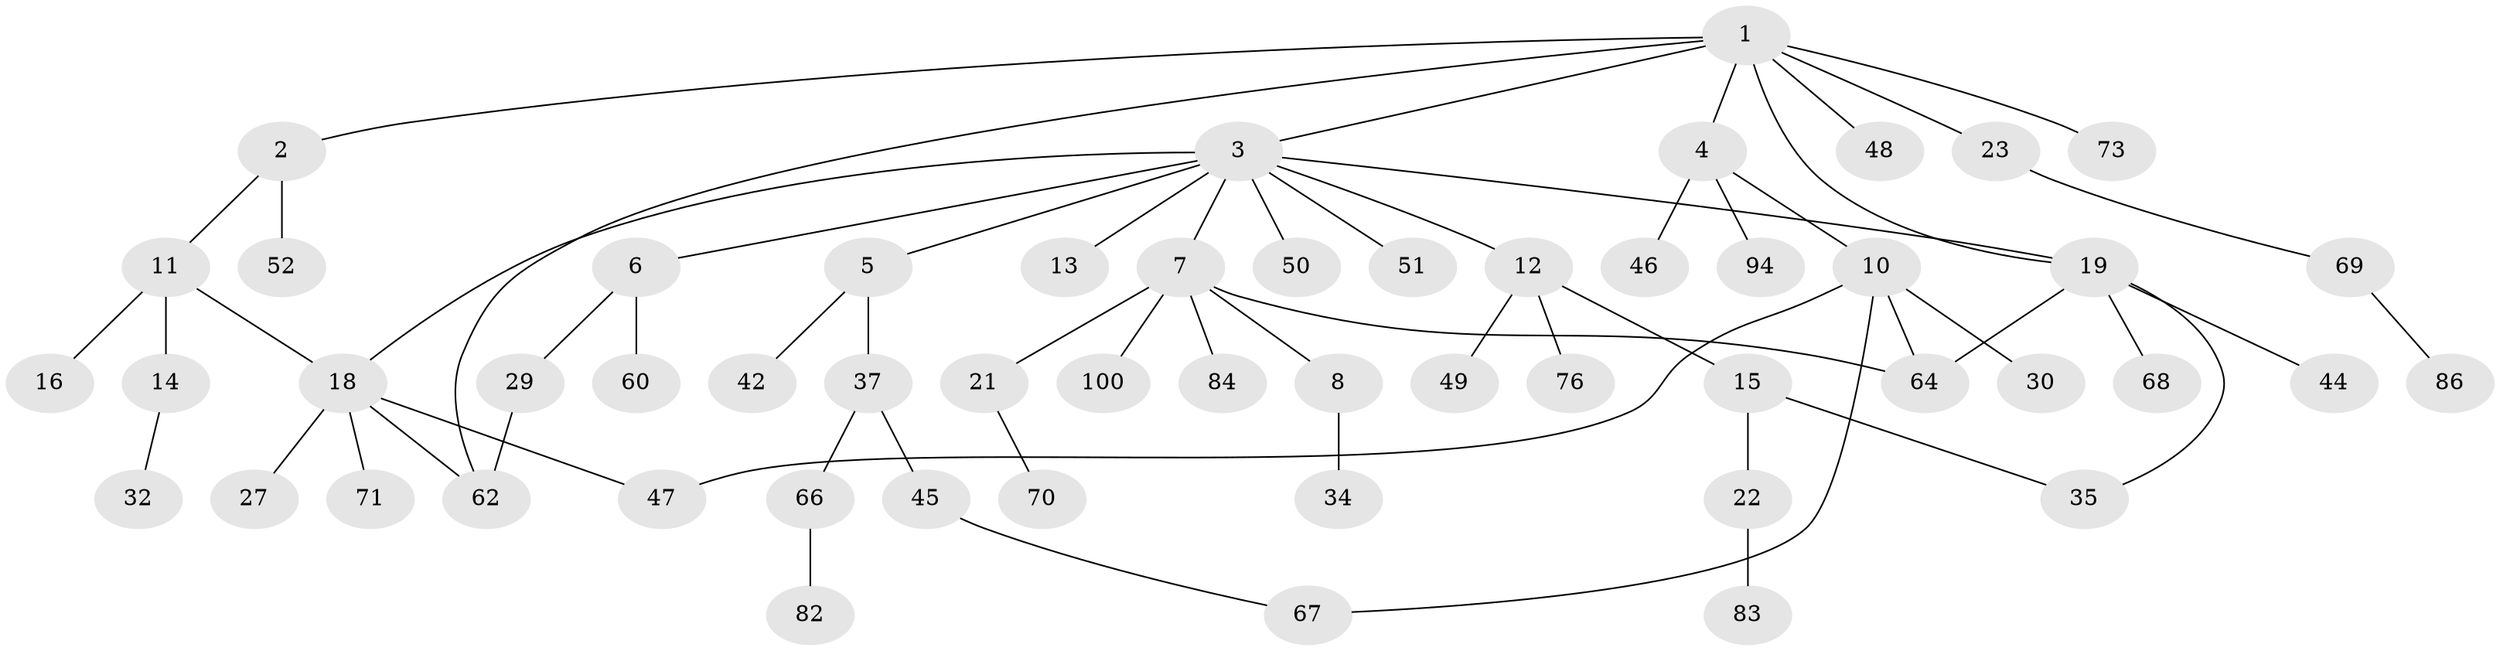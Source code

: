 // original degree distribution, {8: 0.009259259259259259, 3: 0.12037037037037036, 10: 0.009259259259259259, 4: 0.08333333333333333, 7: 0.009259259259259259, 2: 0.25925925925925924, 6: 0.009259259259259259, 1: 0.46296296296296297, 5: 0.037037037037037035}
// Generated by graph-tools (version 1.1) at 2025/17/03/04/25 18:17:04]
// undirected, 54 vertices, 62 edges
graph export_dot {
graph [start="1"]
  node [color=gray90,style=filled];
  1;
  2;
  3;
  4;
  5;
  6 [super="+40+9"];
  7 [super="+38"];
  8 [super="+78"];
  10 [super="+53+26+17+59+63"];
  11;
  12;
  13;
  14;
  15 [super="+41+91+65"];
  16 [super="+88"];
  18 [super="+39+20+36"];
  19 [super="+99+101+24"];
  21;
  22 [super="+25"];
  23 [super="+89+33"];
  27;
  29 [super="+31"];
  30 [super="+58"];
  32;
  34;
  35 [super="+87+104+57"];
  37 [super="+75+43+61"];
  42;
  44;
  45 [super="+56"];
  46;
  47 [super="+93"];
  48;
  49;
  50;
  51;
  52;
  60;
  62 [super="+90"];
  64 [super="+79+77"];
  66;
  67;
  68;
  69;
  70 [super="+81"];
  71;
  73 [super="+74+96"];
  76;
  82;
  83 [super="+103"];
  84;
  86;
  94;
  100;
  1 -- 2;
  1 -- 3;
  1 -- 4;
  1 -- 19;
  1 -- 23;
  1 -- 48;
  1 -- 73;
  1 -- 62;
  2 -- 11;
  2 -- 52;
  3 -- 5;
  3 -- 6;
  3 -- 7;
  3 -- 12;
  3 -- 13;
  3 -- 50;
  3 -- 51;
  3 -- 18;
  3 -- 19;
  4 -- 10;
  4 -- 46;
  4 -- 94;
  5 -- 37;
  5 -- 42;
  6 -- 29;
  6 -- 60;
  7 -- 8;
  7 -- 21;
  7 -- 84;
  7 -- 100;
  7 -- 64;
  8 -- 34;
  10 -- 30;
  10 -- 67;
  10 -- 64;
  10 -- 47;
  11 -- 14;
  11 -- 16;
  11 -- 18;
  12 -- 15;
  12 -- 49;
  12 -- 76;
  14 -- 32;
  15 -- 22;
  15 -- 35;
  18 -- 62;
  18 -- 47;
  18 -- 71;
  18 -- 27;
  19 -- 64;
  19 -- 35;
  19 -- 44;
  19 -- 68;
  21 -- 70;
  22 -- 83;
  23 -- 69;
  29 -- 62;
  37 -- 45;
  37 -- 66;
  45 -- 67;
  66 -- 82;
  69 -- 86;
}
